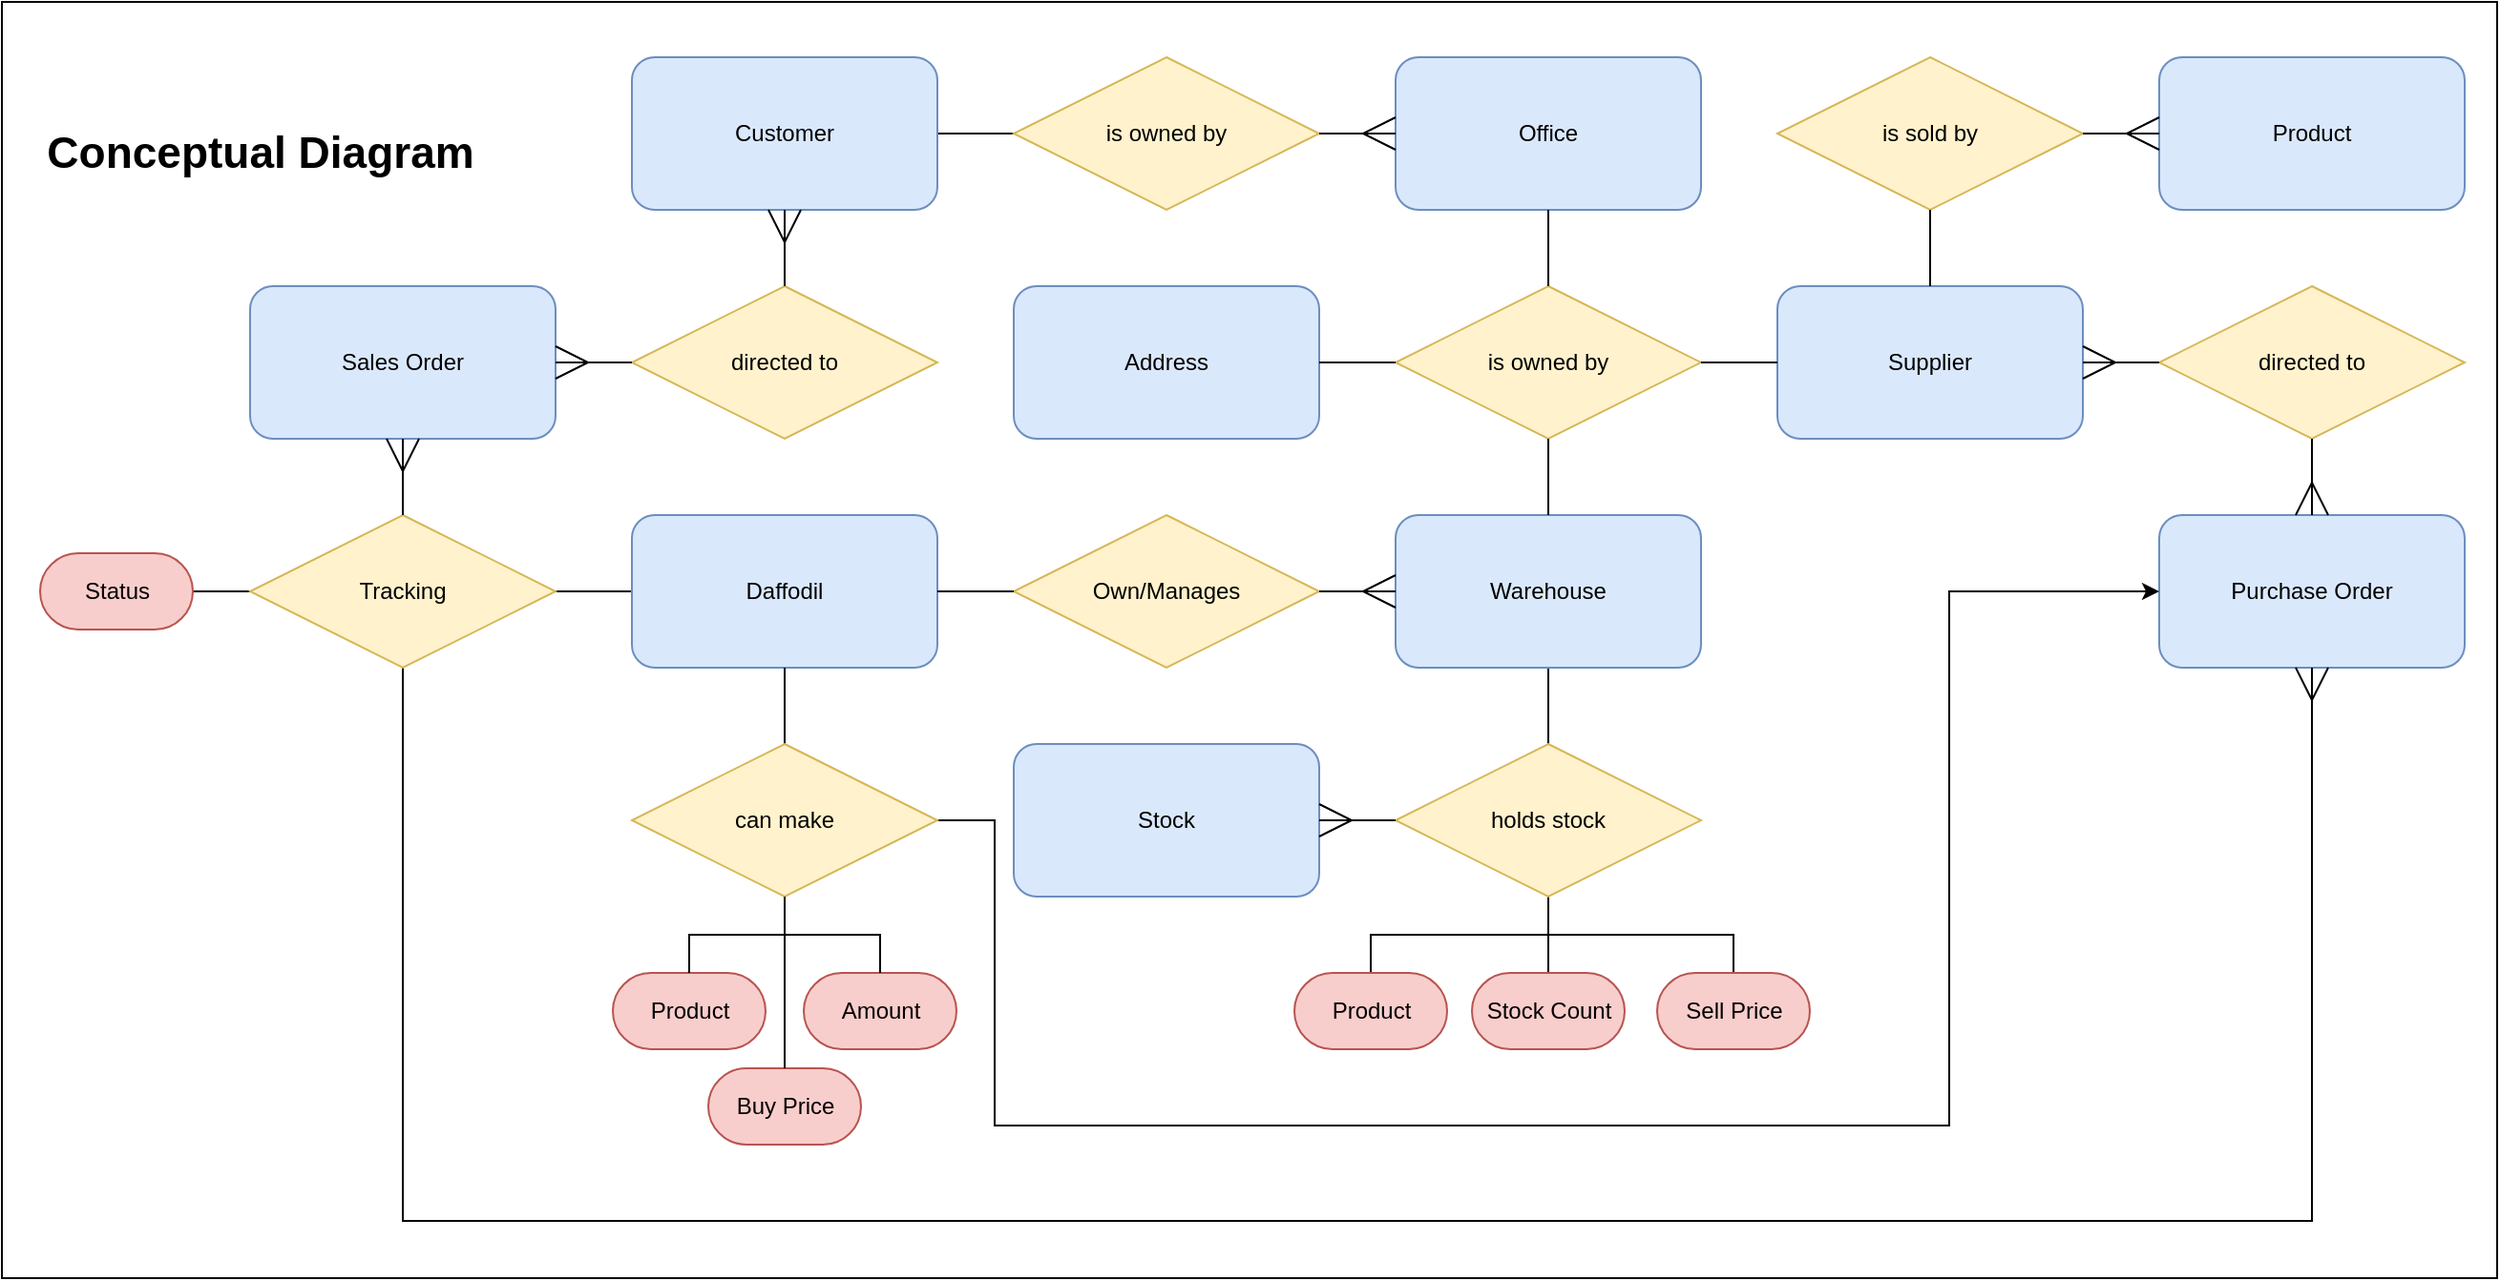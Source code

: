 <mxfile version="22.0.3" type="device">
  <diagram name="Page-1" id="u01oJ7LyX0__cd8e_O9J">
    <mxGraphModel dx="2261" dy="835" grid="1" gridSize="10" guides="1" tooltips="1" connect="1" arrows="1" fold="1" page="1" pageScale="1" pageWidth="827" pageHeight="1169" math="0" shadow="0">
      <root>
        <mxCell id="0" />
        <mxCell id="1" parent="0" />
        <mxCell id="AR4rqcBExskht1AfL20x-58" style="edgeStyle=orthogonalEdgeStyle;rounded=0;orthogonalLoop=1;jettySize=auto;html=1;exitX=1;exitY=0.5;exitDx=0;exitDy=0;entryX=0.5;entryY=0.5;entryDx=0;entryDy=-20;entryPerimeter=0;endArrow=none;endFill=0;" parent="1" target="AR4rqcBExskht1AfL20x-62" edge="1">
          <mxGeometry relative="1" as="geometry">
            <mxPoint x="113" y="1019" as="sourcePoint" />
          </mxGeometry>
        </mxCell>
        <mxCell id="AR4rqcBExskht1AfL20x-59" style="edgeStyle=orthogonalEdgeStyle;rounded=0;orthogonalLoop=1;jettySize=auto;html=1;entryX=0.5;entryY=0.5;entryDx=0;entryDy=20;entryPerimeter=0;endArrow=none;endFill=0;" parent="1" target="AR4rqcBExskht1AfL20x-63" edge="1">
          <mxGeometry relative="1" as="geometry">
            <mxPoint x="113" y="1019" as="sourcePoint" />
          </mxGeometry>
        </mxCell>
        <mxCell id="AR4rqcBExskht1AfL20x-60" style="edgeStyle=orthogonalEdgeStyle;rounded=0;orthogonalLoop=1;jettySize=auto;html=1;entryX=0.5;entryY=0.5;entryDx=0;entryDy=20;entryPerimeter=0;endArrow=none;endFill=0;" parent="1" target="AR4rqcBExskht1AfL20x-65" edge="1">
          <mxGeometry relative="1" as="geometry">
            <mxPoint x="113" y="1019" as="sourcePoint" />
          </mxGeometry>
        </mxCell>
        <mxCell id="AR4rqcBExskht1AfL20x-61" style="edgeStyle=orthogonalEdgeStyle;rounded=0;orthogonalLoop=1;jettySize=auto;html=1;entryX=0.5;entryY=0.5;entryDx=0;entryDy=-20;entryPerimeter=0;endArrow=none;endFill=0;exitX=1;exitY=0.5;exitDx=0;exitDy=0;" parent="1" target="AR4rqcBExskht1AfL20x-64" edge="1">
          <mxGeometry relative="1" as="geometry">
            <mxPoint x="113" y="1019" as="sourcePoint" />
          </mxGeometry>
        </mxCell>
        <mxCell id="AR4rqcBExskht1AfL20x-62" value="New" style="html=1;dashed=0;whitespace=wrap;shape=mxgraph.dfd.start;strokeWidth=1;" parent="1" vertex="1">
          <mxGeometry x="143" y="1039" width="80" height="40" as="geometry" />
        </mxCell>
        <mxCell id="AR4rqcBExskht1AfL20x-63" value="On Order" style="html=1;dashed=0;whitespace=wrap;shape=mxgraph.dfd.start;strokeWidth=1;" parent="1" vertex="1">
          <mxGeometry x="143" y="959" width="80" height="40" as="geometry" />
        </mxCell>
        <mxCell id="AR4rqcBExskht1AfL20x-64" value="Completed" style="html=1;dashed=0;whitespace=wrap;shape=mxgraph.dfd.start;strokeWidth=1;" parent="1" vertex="1">
          <mxGeometry x="243" y="1039" width="80" height="40" as="geometry" />
        </mxCell>
        <mxCell id="AR4rqcBExskht1AfL20x-65" value="Canceled" style="html=1;dashed=0;whitespace=wrap;shape=mxgraph.dfd.start;strokeWidth=1;" parent="1" vertex="1">
          <mxGeometry x="243" y="959" width="80" height="40" as="geometry" />
        </mxCell>
        <mxCell id="AR4rqcBExskht1AfL20x-90" style="edgeStyle=orthogonalEdgeStyle;rounded=0;orthogonalLoop=1;jettySize=auto;html=1;entryX=0.5;entryY=0.5;entryDx=0;entryDy=-20;entryPerimeter=0;endArrow=none;endFill=0;" parent="1" target="AR4rqcBExskht1AfL20x-89" edge="1">
          <mxGeometry relative="1" as="geometry">
            <mxPoint x="193" y="699" as="sourcePoint" />
          </mxGeometry>
        </mxCell>
        <mxCell id="AR4rqcBExskht1AfL20x-81" style="edgeStyle=orthogonalEdgeStyle;rounded=0;orthogonalLoop=1;jettySize=auto;html=1;entryX=0.5;entryY=0.5;entryDx=0;entryDy=-20;entryPerimeter=0;endArrow=none;endFill=0;exitX=0.5;exitY=1;exitDx=0;exitDy=0;" parent="1" target="AR4rqcBExskht1AfL20x-86" edge="1">
          <mxGeometry relative="1" as="geometry">
            <mxPoint x="193" y="699" as="sourcePoint" />
            <Array as="points">
              <mxPoint x="193" y="719" />
              <mxPoint x="243" y="719" />
            </Array>
          </mxGeometry>
        </mxCell>
        <mxCell id="AR4rqcBExskht1AfL20x-82" style="edgeStyle=orthogonalEdgeStyle;rounded=0;orthogonalLoop=1;jettySize=auto;html=1;entryX=0.5;entryY=0.5;entryDx=0;entryDy=-20;entryPerimeter=0;endArrow=none;endFill=0;exitX=0.5;exitY=1;exitDx=0;exitDy=0;" parent="1" target="AR4rqcBExskht1AfL20x-85" edge="1">
          <mxGeometry relative="1" as="geometry">
            <mxPoint x="193" y="699" as="sourcePoint" />
            <Array as="points">
              <mxPoint x="193" y="719" />
              <mxPoint x="143" y="719" />
            </Array>
          </mxGeometry>
        </mxCell>
        <mxCell id="AR4rqcBExskht1AfL20x-83" style="edgeStyle=orthogonalEdgeStyle;rounded=0;orthogonalLoop=1;jettySize=auto;html=1;entryX=0.5;entryY=0.5;entryDx=0;entryDy=-20;entryPerimeter=0;endArrow=none;endFill=0;exitX=0.5;exitY=1;exitDx=0;exitDy=0;" parent="1" target="AR4rqcBExskht1AfL20x-87" edge="1">
          <mxGeometry relative="1" as="geometry">
            <mxPoint x="193" y="699" as="sourcePoint" />
            <Array as="points">
              <mxPoint x="193" y="799" />
              <mxPoint x="143" y="799" />
            </Array>
          </mxGeometry>
        </mxCell>
        <mxCell id="AR4rqcBExskht1AfL20x-84" style="edgeStyle=orthogonalEdgeStyle;rounded=0;orthogonalLoop=1;jettySize=auto;html=1;entryX=0.5;entryY=0.5;entryDx=0;entryDy=-20;entryPerimeter=0;endArrow=none;endFill=0;exitX=0.5;exitY=1;exitDx=0;exitDy=0;" parent="1" target="AR4rqcBExskht1AfL20x-88" edge="1">
          <mxGeometry relative="1" as="geometry">
            <mxPoint x="193" y="699" as="sourcePoint" />
            <Array as="points">
              <mxPoint x="193" y="799" />
              <mxPoint x="247" y="799" />
            </Array>
          </mxGeometry>
        </mxCell>
        <mxCell id="AR4rqcBExskht1AfL20x-85" value="New" style="html=1;dashed=0;whitespace=wrap;shape=mxgraph.dfd.start;strokeWidth=1;" parent="1" vertex="1">
          <mxGeometry x="103" y="739" width="80" height="40" as="geometry" />
        </mxCell>
        <mxCell id="AR4rqcBExskht1AfL20x-86" value="Partial Stock Allocated" style="html=1;dashed=0;whitespace=wrap;shape=mxgraph.dfd.start;strokeWidth=1;" parent="1" vertex="1">
          <mxGeometry x="203" y="739" width="130" height="40" as="geometry" />
        </mxCell>
        <mxCell id="AR4rqcBExskht1AfL20x-87" value="Dispatched" style="html=1;dashed=0;whitespace=wrap;shape=mxgraph.dfd.start;strokeWidth=1;" parent="1" vertex="1">
          <mxGeometry x="103" y="819" width="80" height="40" as="geometry" />
        </mxCell>
        <mxCell id="AR4rqcBExskht1AfL20x-88" value="Stock Allocated" style="html=1;dashed=0;whitespace=wrap;shape=mxgraph.dfd.start;strokeWidth=1;" parent="1" vertex="1">
          <mxGeometry x="203" y="819" width="90" height="40" as="geometry" />
        </mxCell>
        <mxCell id="AR4rqcBExskht1AfL20x-89" value="Cancelled" style="html=1;dashed=0;whitespace=wrap;shape=mxgraph.dfd.start;strokeWidth=1;" parent="1" vertex="1">
          <mxGeometry x="153" y="879" width="80" height="40" as="geometry" />
        </mxCell>
        <mxCell id="kT6GDUIHm2EDBP6JcPVn-11" value="" style="rounded=0;whiteSpace=wrap;html=1;" parent="1" vertex="1">
          <mxGeometry x="-827" y="500" width="1307" height="669" as="geometry" />
        </mxCell>
        <mxCell id="AR4rqcBExskht1AfL20x-36" value="" style="edgeStyle=orthogonalEdgeStyle;rounded=0;orthogonalLoop=1;jettySize=auto;html=1;endArrow=none;endFill=0;" parent="1" source="5By2je5q7H8lTDFfwVSf-5" target="5By2je5q7H8lTDFfwVSf-6" edge="1">
          <mxGeometry relative="1" as="geometry" />
        </mxCell>
        <mxCell id="5By2je5q7H8lTDFfwVSf-5" value="Customer" style="rounded=1;whiteSpace=wrap;html=1;fillColor=#dae8fc;strokeColor=#6c8ebf;" parent="1" vertex="1">
          <mxGeometry x="-497" y="529" width="160" height="80" as="geometry" />
        </mxCell>
        <mxCell id="5By2je5q7H8lTDFfwVSf-6" value="is owned by" style="rhombus;whiteSpace=wrap;html=1;fillColor=#fff2cc;strokeColor=#d6b656;" parent="1" vertex="1">
          <mxGeometry x="-297" y="529" width="160" height="80" as="geometry" />
        </mxCell>
        <mxCell id="5By2je5q7H8lTDFfwVSf-7" value="Office" style="rounded=1;whiteSpace=wrap;html=1;fillColor=#dae8fc;strokeColor=#6c8ebf;" parent="1" vertex="1">
          <mxGeometry x="-97" y="529" width="160" height="80" as="geometry" />
        </mxCell>
        <mxCell id="5By2je5q7H8lTDFfwVSf-8" value="Address" style="rounded=1;whiteSpace=wrap;html=1;fillColor=#dae8fc;strokeColor=#6c8ebf;" parent="1" vertex="1">
          <mxGeometry x="-297" y="649" width="160" height="80" as="geometry" />
        </mxCell>
        <mxCell id="5By2je5q7H8lTDFfwVSf-12" value="" style="edgeStyle=orthogonalEdgeStyle;fontSize=12;html=1;endArrow=ERmany;rounded=0;exitX=1;exitY=0.5;exitDx=0;exitDy=0;strokeWidth=1;endSize=15;startSize=15;" parent="1" source="5By2je5q7H8lTDFfwVSf-6" target="5By2je5q7H8lTDFfwVSf-7" edge="1">
          <mxGeometry width="100" height="100" relative="1" as="geometry">
            <mxPoint x="73" y="469" as="sourcePoint" />
            <mxPoint x="173" y="369" as="targetPoint" />
          </mxGeometry>
        </mxCell>
        <mxCell id="5By2je5q7H8lTDFfwVSf-15" value="Supplier" style="rounded=1;whiteSpace=wrap;html=1;fillColor=#dae8fc;strokeColor=#6c8ebf;" parent="1" vertex="1">
          <mxGeometry x="103" y="649" width="160" height="80" as="geometry" />
        </mxCell>
        <mxCell id="5By2je5q7H8lTDFfwVSf-16" value="is sold by" style="rhombus;whiteSpace=wrap;html=1;fillColor=#fff2cc;strokeColor=#d6b656;" parent="1" vertex="1">
          <mxGeometry x="103" y="529" width="160" height="80" as="geometry" />
        </mxCell>
        <mxCell id="5By2je5q7H8lTDFfwVSf-17" value="Product" style="rounded=1;whiteSpace=wrap;html=1;fillColor=#dae8fc;strokeColor=#6c8ebf;" parent="1" vertex="1">
          <mxGeometry x="303" y="529" width="160" height="80" as="geometry" />
        </mxCell>
        <mxCell id="5By2je5q7H8lTDFfwVSf-18" value="" style="edgeStyle=orthogonalEdgeStyle;fontSize=12;html=1;endArrow=ERmany;rounded=0;strokeWidth=1;endSize=15;startSize=15;exitX=1;exitY=0.5;exitDx=0;exitDy=0;" parent="1" source="5By2je5q7H8lTDFfwVSf-16" target="5By2je5q7H8lTDFfwVSf-17" edge="1">
          <mxGeometry width="100" height="100" relative="1" as="geometry">
            <mxPoint x="293" y="499" as="sourcePoint" />
            <mxPoint x="373" y="729" as="targetPoint" />
            <Array as="points" />
          </mxGeometry>
        </mxCell>
        <mxCell id="5By2je5q7H8lTDFfwVSf-19" value="" style="endArrow=none;html=1;rounded=0;exitX=0.5;exitY=1;exitDx=0;exitDy=0;entryX=0.5;entryY=0;entryDx=0;entryDy=0;" parent="1" source="5By2je5q7H8lTDFfwVSf-16" target="5By2je5q7H8lTDFfwVSf-15" edge="1">
          <mxGeometry width="50" height="50" relative="1" as="geometry">
            <mxPoint x="203" y="819" as="sourcePoint" />
            <mxPoint x="273" y="629" as="targetPoint" />
          </mxGeometry>
        </mxCell>
        <mxCell id="5By2je5q7H8lTDFfwVSf-20" value="is owned by" style="rhombus;whiteSpace=wrap;html=1;fillColor=#fff2cc;strokeColor=#d6b656;" parent="1" vertex="1">
          <mxGeometry x="-97" y="649" width="160" height="80" as="geometry" />
        </mxCell>
        <mxCell id="5By2je5q7H8lTDFfwVSf-24" value="" style="endArrow=none;html=1;rounded=0;strokeWidth=1;startSize=15;endSize=15;entryX=0.5;entryY=1;entryDx=0;entryDy=0;exitX=0.5;exitY=0;exitDx=0;exitDy=0;" parent="1" source="5By2je5q7H8lTDFfwVSf-20" target="5By2je5q7H8lTDFfwVSf-7" edge="1">
          <mxGeometry width="50" height="50" relative="1" as="geometry">
            <mxPoint x="-17" y="639" as="sourcePoint" />
            <mxPoint x="-147" y="519" as="targetPoint" />
          </mxGeometry>
        </mxCell>
        <mxCell id="5By2je5q7H8lTDFfwVSf-25" value="" style="endArrow=none;html=1;rounded=0;strokeWidth=1;startSize=15;endSize=15;exitX=1;exitY=0.5;exitDx=0;exitDy=0;entryX=0;entryY=0.5;entryDx=0;entryDy=0;" parent="1" source="5By2je5q7H8lTDFfwVSf-8" target="5By2je5q7H8lTDFfwVSf-20" edge="1">
          <mxGeometry width="50" height="50" relative="1" as="geometry">
            <mxPoint x="-117" y="749" as="sourcePoint" />
            <mxPoint x="-187" y="729" as="targetPoint" />
          </mxGeometry>
        </mxCell>
        <mxCell id="5By2je5q7H8lTDFfwVSf-26" value="" style="endArrow=none;html=1;rounded=0;strokeWidth=1;startSize=15;endSize=15;exitX=1;exitY=0.5;exitDx=0;exitDy=0;entryX=0;entryY=0.5;entryDx=0;entryDy=0;" parent="1" source="5By2je5q7H8lTDFfwVSf-20" target="5By2je5q7H8lTDFfwVSf-15" edge="1">
          <mxGeometry width="50" height="50" relative="1" as="geometry">
            <mxPoint x="43" y="649" as="sourcePoint" />
            <mxPoint x="93" y="599" as="targetPoint" />
          </mxGeometry>
        </mxCell>
        <mxCell id="AR4rqcBExskht1AfL20x-20" value="" style="edgeStyle=orthogonalEdgeStyle;rounded=0;orthogonalLoop=1;jettySize=auto;html=1;endArrow=none;endFill=0;" parent="1" source="vwk8E0NVzXOo4q1mdS7O-1" target="AR4rqcBExskht1AfL20x-19" edge="1">
          <mxGeometry relative="1" as="geometry" />
        </mxCell>
        <mxCell id="vwk8E0NVzXOo4q1mdS7O-1" value="Warehouse" style="rounded=1;whiteSpace=wrap;html=1;fillColor=#dae8fc;strokeColor=#6c8ebf;" parent="1" vertex="1">
          <mxGeometry x="-97" y="769" width="160" height="80" as="geometry" />
        </mxCell>
        <mxCell id="AR4rqcBExskht1AfL20x-91" value="" style="edgeStyle=orthogonalEdgeStyle;rounded=0;orthogonalLoop=1;jettySize=auto;html=1;endArrow=none;endFill=0;" parent="1" source="vwk8E0NVzXOo4q1mdS7O-2" target="AR4rqcBExskht1AfL20x-67" edge="1">
          <mxGeometry relative="1" as="geometry" />
        </mxCell>
        <mxCell id="vwk8E0NVzXOo4q1mdS7O-2" value="Daffodil" style="rounded=1;whiteSpace=wrap;html=1;fillColor=#dae8fc;strokeColor=#6c8ebf;" parent="1" vertex="1">
          <mxGeometry x="-497" y="769" width="160" height="80" as="geometry" />
        </mxCell>
        <mxCell id="vwk8E0NVzXOo4q1mdS7O-3" value="Own/Manages" style="rhombus;whiteSpace=wrap;html=1;fillColor=#fff2cc;strokeColor=#d6b656;" parent="1" vertex="1">
          <mxGeometry x="-297" y="769" width="160" height="80" as="geometry" />
        </mxCell>
        <mxCell id="vwk8E0NVzXOo4q1mdS7O-4" value="" style="edgeStyle=orthogonalEdgeStyle;fontSize=12;html=1;endArrow=ERmany;rounded=0;exitX=1;exitY=0.5;exitDx=0;exitDy=0;strokeWidth=1;endSize=15;startSize=15;entryX=0;entryY=0.5;entryDx=0;entryDy=0;" parent="1" source="vwk8E0NVzXOo4q1mdS7O-3" target="vwk8E0NVzXOo4q1mdS7O-1" edge="1">
          <mxGeometry width="100" height="100" relative="1" as="geometry">
            <mxPoint x="-127" y="589" as="sourcePoint" />
            <mxPoint x="-217" y="649" as="targetPoint" />
            <Array as="points" />
          </mxGeometry>
        </mxCell>
        <mxCell id="vwk8E0NVzXOo4q1mdS7O-5" value="" style="endArrow=none;html=1;rounded=0;entryX=1;entryY=0.5;entryDx=0;entryDy=0;exitX=0;exitY=0.5;exitDx=0;exitDy=0;" parent="1" source="vwk8E0NVzXOo4q1mdS7O-3" target="vwk8E0NVzXOo4q1mdS7O-2" edge="1">
          <mxGeometry width="50" height="50" relative="1" as="geometry">
            <mxPoint x="-197" y="579" as="sourcePoint" />
            <mxPoint x="-217" y="489" as="targetPoint" />
          </mxGeometry>
        </mxCell>
        <mxCell id="vwk8E0NVzXOo4q1mdS7O-7" value="" style="endArrow=none;html=1;rounded=0;exitX=0.5;exitY=0;exitDx=0;exitDy=0;entryX=0.5;entryY=1;entryDx=0;entryDy=0;" parent="1" source="vwk8E0NVzXOo4q1mdS7O-1" target="5By2je5q7H8lTDFfwVSf-20" edge="1">
          <mxGeometry width="50" height="50" relative="1" as="geometry">
            <mxPoint x="-27" y="489" as="sourcePoint" />
            <mxPoint x="23" y="439" as="targetPoint" />
          </mxGeometry>
        </mxCell>
        <mxCell id="AR4rqcBExskht1AfL20x-27" style="edgeStyle=orthogonalEdgeStyle;rounded=0;orthogonalLoop=1;jettySize=auto;html=1;entryX=0.5;entryY=0.5;entryDx=0;entryDy=-20;entryPerimeter=0;endArrow=none;endFill=0;exitX=0.5;exitY=1;exitDx=0;exitDy=0;" parent="1" source="AR4rqcBExskht1AfL20x-19" target="AR4rqcBExskht1AfL20x-24" edge="1">
          <mxGeometry relative="1" as="geometry" />
        </mxCell>
        <mxCell id="AR4rqcBExskht1AfL20x-28" style="edgeStyle=orthogonalEdgeStyle;rounded=0;orthogonalLoop=1;jettySize=auto;html=1;entryX=0.5;entryY=0.5;entryDx=0;entryDy=-20;entryPerimeter=0;endArrow=none;endFill=0;exitX=0.5;exitY=1;exitDx=0;exitDy=0;" parent="1" source="AR4rqcBExskht1AfL20x-19" target="AR4rqcBExskht1AfL20x-23" edge="1">
          <mxGeometry relative="1" as="geometry" />
        </mxCell>
        <mxCell id="AR4rqcBExskht1AfL20x-30" style="edgeStyle=orthogonalEdgeStyle;rounded=0;orthogonalLoop=1;jettySize=auto;html=1;entryX=0.5;entryY=0.5;entryDx=0;entryDy=-20;entryPerimeter=0;endArrow=none;endFill=0;" parent="1" source="AR4rqcBExskht1AfL20x-19" target="AR4rqcBExskht1AfL20x-29" edge="1">
          <mxGeometry relative="1" as="geometry">
            <Array as="points">
              <mxPoint x="-17" y="989" />
              <mxPoint x="80" y="989" />
            </Array>
          </mxGeometry>
        </mxCell>
        <mxCell id="AR4rqcBExskht1AfL20x-19" value="holds stock" style="rhombus;whiteSpace=wrap;html=1;fillColor=#fff2cc;strokeColor=#d6b656;" parent="1" vertex="1">
          <mxGeometry x="-97" y="889" width="160" height="80" as="geometry" />
        </mxCell>
        <mxCell id="AR4rqcBExskht1AfL20x-21" value="Stock" style="rounded=1;whiteSpace=wrap;html=1;fillColor=#dae8fc;strokeColor=#6c8ebf;" parent="1" vertex="1">
          <mxGeometry x="-297" y="889" width="160" height="80" as="geometry" />
        </mxCell>
        <mxCell id="AR4rqcBExskht1AfL20x-22" value="" style="edgeStyle=orthogonalEdgeStyle;fontSize=12;html=1;endArrow=ERmany;rounded=0;strokeWidth=1;endSize=15;startSize=15;entryX=1;entryY=0.5;entryDx=0;entryDy=0;exitX=0;exitY=0.5;exitDx=0;exitDy=0;" parent="1" source="AR4rqcBExskht1AfL20x-19" target="AR4rqcBExskht1AfL20x-21" edge="1">
          <mxGeometry width="100" height="100" relative="1" as="geometry">
            <mxPoint x="113" y="819" as="sourcePoint" />
            <mxPoint x="73" y="819" as="targetPoint" />
            <Array as="points" />
          </mxGeometry>
        </mxCell>
        <mxCell id="AR4rqcBExskht1AfL20x-23" value="Product" style="html=1;dashed=0;whitespace=wrap;shape=mxgraph.dfd.start;strokeWidth=1;fillColor=#f8cecc;strokeColor=#b85450;" parent="1" vertex="1">
          <mxGeometry x="-150" y="1009" width="80" height="40" as="geometry" />
        </mxCell>
        <mxCell id="AR4rqcBExskht1AfL20x-24" value="Stock Count" style="html=1;dashed=0;whitespace=wrap;shape=mxgraph.dfd.start;strokeWidth=1;fillColor=#f8cecc;strokeColor=#b85450;" parent="1" vertex="1">
          <mxGeometry x="-57" y="1009" width="80" height="40" as="geometry" />
        </mxCell>
        <mxCell id="AR4rqcBExskht1AfL20x-29" value="Sell Price" style="html=1;dashed=0;whitespace=wrap;shape=mxgraph.dfd.start;strokeWidth=1;fillColor=#f8cecc;strokeColor=#b85450;" parent="1" vertex="1">
          <mxGeometry x="40" y="1009" width="80" height="40" as="geometry" />
        </mxCell>
        <mxCell id="AR4rqcBExskht1AfL20x-38" value="Purchase Order" style="rounded=1;whiteSpace=wrap;html=1;fillColor=#dae8fc;strokeColor=#6c8ebf;" parent="1" vertex="1">
          <mxGeometry x="303" y="769" width="160" height="80" as="geometry" />
        </mxCell>
        <mxCell id="AR4rqcBExskht1AfL20x-39" value="directed to" style="rhombus;whiteSpace=wrap;html=1;fillColor=#fff2cc;strokeColor=#d6b656;" parent="1" vertex="1">
          <mxGeometry x="303" y="649" width="160" height="80" as="geometry" />
        </mxCell>
        <mxCell id="AR4rqcBExskht1AfL20x-42" value="" style="edgeStyle=orthogonalEdgeStyle;fontSize=12;html=1;endArrow=ERmany;rounded=0;strokeWidth=1;endSize=15;startSize=15;exitX=0.5;exitY=1;exitDx=0;exitDy=0;entryX=0.5;entryY=0;entryDx=0;entryDy=0;" parent="1" source="AR4rqcBExskht1AfL20x-39" target="AR4rqcBExskht1AfL20x-38" edge="1">
          <mxGeometry width="100" height="100" relative="1" as="geometry">
            <mxPoint x="273" y="819" as="sourcePoint" />
            <mxPoint x="383" y="769" as="targetPoint" />
            <Array as="points">
              <mxPoint x="383" y="769" />
              <mxPoint x="383" y="769" />
            </Array>
          </mxGeometry>
        </mxCell>
        <mxCell id="AR4rqcBExskht1AfL20x-45" value="" style="edgeStyle=orthogonalEdgeStyle;fontSize=12;html=1;endArrow=ERmany;rounded=0;strokeWidth=1;endSize=15;startSize=15;exitX=0;exitY=0.5;exitDx=0;exitDy=0;entryX=1;entryY=0.5;entryDx=0;entryDy=0;" parent="1" source="AR4rqcBExskht1AfL20x-39" target="5By2je5q7H8lTDFfwVSf-15" edge="1">
          <mxGeometry width="100" height="100" relative="1" as="geometry">
            <mxPoint x="393" y="739" as="sourcePoint" />
            <mxPoint x="393" y="779" as="targetPoint" />
            <Array as="points">
              <mxPoint x="293" y="689" />
              <mxPoint x="293" y="689" />
            </Array>
          </mxGeometry>
        </mxCell>
        <mxCell id="AR4rqcBExskht1AfL20x-56" value="" style="edgeStyle=orthogonalEdgeStyle;fontSize=12;html=1;endArrow=ERmany;rounded=0;strokeWidth=1;endSize=15;startSize=15;entryX=0.5;entryY=1;entryDx=0;entryDy=0;exitX=0.5;exitY=1;exitDx=0;exitDy=0;" parent="1" source="AR4rqcBExskht1AfL20x-67" target="AR4rqcBExskht1AfL20x-38" edge="1">
          <mxGeometry width="100" height="100" relative="1" as="geometry">
            <mxPoint x="-397" y="889" as="sourcePoint" />
            <mxPoint x="313" y="819" as="targetPoint" />
            <Array as="points">
              <mxPoint x="-617" y="1139" />
              <mxPoint x="383" y="1139" />
            </Array>
          </mxGeometry>
        </mxCell>
        <mxCell id="AR4rqcBExskht1AfL20x-66" value="Sales Order" style="rounded=1;whiteSpace=wrap;html=1;fillColor=#dae8fc;strokeColor=#6c8ebf;" parent="1" vertex="1">
          <mxGeometry x="-697" y="649" width="160" height="80" as="geometry" />
        </mxCell>
        <mxCell id="ZAwsoVokOUNNy-KIuz70-6" style="edgeStyle=orthogonalEdgeStyle;rounded=0;orthogonalLoop=1;jettySize=auto;html=1;exitX=0;exitY=0.5;exitDx=0;exitDy=0;endArrow=none;endFill=0;" parent="1" source="AR4rqcBExskht1AfL20x-67" target="ZAwsoVokOUNNy-KIuz70-5" edge="1">
          <mxGeometry relative="1" as="geometry" />
        </mxCell>
        <mxCell id="AR4rqcBExskht1AfL20x-67" value="Tracking" style="rhombus;whiteSpace=wrap;html=1;fillColor=#fff2cc;strokeColor=#d6b656;" parent="1" vertex="1">
          <mxGeometry x="-697" y="769" width="160" height="80" as="geometry" />
        </mxCell>
        <mxCell id="AR4rqcBExskht1AfL20x-93" value="" style="edgeStyle=orthogonalEdgeStyle;fontSize=12;html=1;endArrow=ERmany;rounded=0;strokeWidth=1;endSize=15;startSize=15;entryX=0.5;entryY=1;entryDx=0;entryDy=0;exitX=0.5;exitY=0;exitDx=0;exitDy=0;" parent="1" source="AR4rqcBExskht1AfL20x-67" target="AR4rqcBExskht1AfL20x-66" edge="1">
          <mxGeometry width="100" height="100" relative="1" as="geometry">
            <mxPoint x="-237" y="759" as="sourcePoint" />
            <mxPoint x="-237" y="719" as="targetPoint" />
            <Array as="points">
              <mxPoint x="-617" y="759" />
              <mxPoint x="-617" y="759" />
            </Array>
          </mxGeometry>
        </mxCell>
        <mxCell id="AR4rqcBExskht1AfL20x-96" value="directed to" style="rhombus;whiteSpace=wrap;html=1;fillColor=#fff2cc;strokeColor=#d6b656;" parent="1" vertex="1">
          <mxGeometry x="-497" y="649" width="160" height="80" as="geometry" />
        </mxCell>
        <mxCell id="AR4rqcBExskht1AfL20x-98" value="" style="edgeStyle=orthogonalEdgeStyle;fontSize=12;html=1;endArrow=ERmany;rounded=0;strokeWidth=1;endSize=15;startSize=15;entryX=1;entryY=0.5;entryDx=0;entryDy=0;exitX=0;exitY=0.5;exitDx=0;exitDy=0;" parent="1" source="AR4rqcBExskht1AfL20x-96" target="AR4rqcBExskht1AfL20x-66" edge="1">
          <mxGeometry width="100" height="100" relative="1" as="geometry">
            <mxPoint x="-607" y="779" as="sourcePoint" />
            <mxPoint x="-607" y="739" as="targetPoint" />
            <Array as="points" />
          </mxGeometry>
        </mxCell>
        <mxCell id="AR4rqcBExskht1AfL20x-99" value="" style="edgeStyle=orthogonalEdgeStyle;fontSize=12;html=1;endArrow=ERmany;rounded=0;strokeWidth=1;endSize=15;startSize=15;entryX=0.5;entryY=1;entryDx=0;entryDy=0;exitX=0.5;exitY=0;exitDx=0;exitDy=0;" parent="1" source="AR4rqcBExskht1AfL20x-96" target="5By2je5q7H8lTDFfwVSf-5" edge="1">
          <mxGeometry width="100" height="100" relative="1" as="geometry">
            <mxPoint x="-487" y="699" as="sourcePoint" />
            <mxPoint x="-527" y="699" as="targetPoint" />
            <Array as="points" />
          </mxGeometry>
        </mxCell>
        <mxCell id="ZAwsoVokOUNNy-KIuz70-5" value="Status" style="html=1;dashed=0;whitespace=wrap;shape=mxgraph.dfd.start;strokeWidth=1;fillColor=#f8cecc;strokeColor=#b85450;" parent="1" vertex="1">
          <mxGeometry x="-807" y="789" width="80" height="40" as="geometry" />
        </mxCell>
        <mxCell id="kT6GDUIHm2EDBP6JcPVn-1" value="Product" style="html=1;dashed=0;whitespace=wrap;shape=mxgraph.dfd.start;strokeWidth=1;fillColor=#f8cecc;strokeColor=#b85450;" parent="1" vertex="1">
          <mxGeometry x="-507" y="1009" width="80" height="40" as="geometry" />
        </mxCell>
        <mxCell id="kT6GDUIHm2EDBP6JcPVn-2" style="edgeStyle=orthogonalEdgeStyle;rounded=0;orthogonalLoop=1;jettySize=auto;html=1;exitX=0.5;exitY=1;exitDx=0;exitDy=0;entryX=0.5;entryY=0.5;entryDx=0;entryDy=-20;entryPerimeter=0;endArrow=none;endFill=0;" parent="1" source="kT6GDUIHm2EDBP6JcPVn-3" target="kT6GDUIHm2EDBP6JcPVn-1" edge="1">
          <mxGeometry relative="1" as="geometry" />
        </mxCell>
        <mxCell id="kT6GDUIHm2EDBP6JcPVn-9" style="edgeStyle=orthogonalEdgeStyle;rounded=0;orthogonalLoop=1;jettySize=auto;html=1;exitX=0.5;exitY=0;exitDx=0;exitDy=0;entryX=0.5;entryY=1;entryDx=0;entryDy=0;endArrow=none;endFill=0;" parent="1" source="kT6GDUIHm2EDBP6JcPVn-3" target="vwk8E0NVzXOo4q1mdS7O-2" edge="1">
          <mxGeometry relative="1" as="geometry" />
        </mxCell>
        <mxCell id="kT6GDUIHm2EDBP6JcPVn-10" style="edgeStyle=orthogonalEdgeStyle;rounded=0;orthogonalLoop=1;jettySize=auto;html=1;exitX=1;exitY=0.5;exitDx=0;exitDy=0;entryX=0;entryY=0.5;entryDx=0;entryDy=0;" parent="1" source="kT6GDUIHm2EDBP6JcPVn-3" target="AR4rqcBExskht1AfL20x-38" edge="1">
          <mxGeometry relative="1" as="geometry">
            <Array as="points">
              <mxPoint x="-307" y="929" />
              <mxPoint x="-307" y="1089" />
              <mxPoint x="193" y="1089" />
              <mxPoint x="193" y="809" />
            </Array>
          </mxGeometry>
        </mxCell>
        <mxCell id="kT6GDUIHm2EDBP6JcPVn-3" value="can make" style="rhombus;whiteSpace=wrap;html=1;fillColor=#fff2cc;strokeColor=#d6b656;" parent="1" vertex="1">
          <mxGeometry x="-497" y="889" width="160" height="80" as="geometry" />
        </mxCell>
        <mxCell id="kT6GDUIHm2EDBP6JcPVn-4" value="Amount" style="html=1;dashed=0;whitespace=wrap;shape=mxgraph.dfd.start;strokeWidth=1;fillColor=#f8cecc;strokeColor=#b85450;" parent="1" vertex="1">
          <mxGeometry x="-407" y="1009" width="80" height="40" as="geometry" />
        </mxCell>
        <mxCell id="kT6GDUIHm2EDBP6JcPVn-5" value="Buy Price" style="html=1;dashed=0;whitespace=wrap;shape=mxgraph.dfd.start;strokeWidth=1;fillColor=#f8cecc;strokeColor=#b85450;" parent="1" vertex="1">
          <mxGeometry x="-457" y="1059" width="80" height="40" as="geometry" />
        </mxCell>
        <mxCell id="kT6GDUIHm2EDBP6JcPVn-6" style="edgeStyle=orthogonalEdgeStyle;rounded=0;orthogonalLoop=1;jettySize=auto;html=1;exitX=0.5;exitY=1;exitDx=0;exitDy=0;entryX=0.5;entryY=0.5;entryDx=0;entryDy=-20;entryPerimeter=0;endArrow=none;endFill=0;" parent="1" source="kT6GDUIHm2EDBP6JcPVn-3" target="kT6GDUIHm2EDBP6JcPVn-4" edge="1">
          <mxGeometry relative="1" as="geometry">
            <mxPoint x="-407" y="979" as="sourcePoint" />
            <mxPoint x="-457" y="1019" as="targetPoint" />
          </mxGeometry>
        </mxCell>
        <mxCell id="kT6GDUIHm2EDBP6JcPVn-7" style="edgeStyle=orthogonalEdgeStyle;rounded=0;orthogonalLoop=1;jettySize=auto;html=1;exitX=0.5;exitY=1;exitDx=0;exitDy=0;endArrow=none;endFill=0;entryX=0.5;entryY=0.5;entryDx=0;entryDy=-20;entryPerimeter=0;" parent="1" source="kT6GDUIHm2EDBP6JcPVn-3" target="kT6GDUIHm2EDBP6JcPVn-5" edge="1">
          <mxGeometry relative="1" as="geometry">
            <mxPoint x="-407" y="979" as="sourcePoint" />
            <mxPoint x="-297" y="1059" as="targetPoint" />
            <Array as="points">
              <mxPoint x="-417" y="1049" />
              <mxPoint x="-417" y="1049" />
            </Array>
          </mxGeometry>
        </mxCell>
        <mxCell id="kT6GDUIHm2EDBP6JcPVn-12" value="&lt;h1&gt;&lt;font style=&quot;font-size: 23px;&quot;&gt;Conceptual Diagram&lt;/font&gt;&lt;/h1&gt;" style="html=1;dashed=0;whitespace=wrap;shape=mxgraph.dfd.start;strokeWidth=1;strokeColor=none;" parent="1" vertex="1">
          <mxGeometry x="-757" y="559" width="130" height="40" as="geometry" />
        </mxCell>
      </root>
    </mxGraphModel>
  </diagram>
</mxfile>
